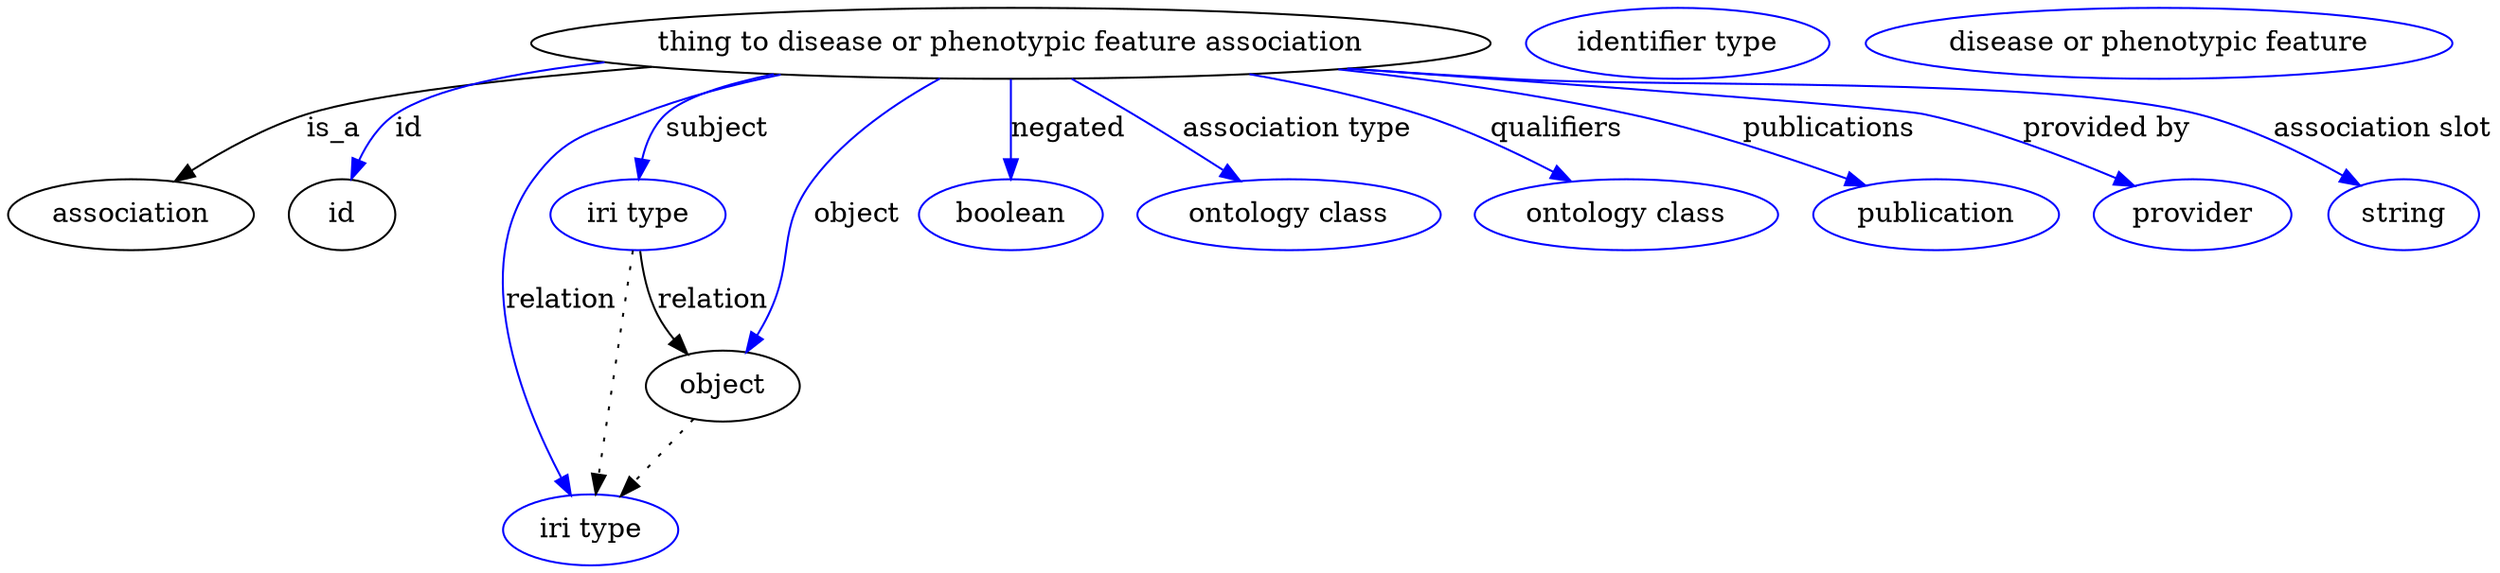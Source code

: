 digraph {
	graph [bb="0,0,1050.7,281"];
	node [label="\N"];
	"thing to disease or phenotypic feature association"	 [height=0.5,
		label="thing to disease or phenotypic feature association",
		pos="437.4,263",
		width=5.1241];
	association	 [height=0.5,
		pos="49.402,177",
		width=1.3723];
	"thing to disease or phenotypic feature association" -> association	 [label=is_a,
		lp="145.68,220",
		pos="e,71.092,193.3 293.73,251.64 230.32,245.47 163.51,237.04 133.85,227 114.69,220.52 95.144,209.3 79.687,199.12"];
	id	 [height=0.5,
		pos="143.4,177",
		width=0.75];
	"thing to disease or phenotypic feature association" -> id	 [color=blue,
		label=id,
		lp="179.85,220",
		pos="e,149.46,194.66 282.6,253.15 236.21,247.78 192.58,239.55 173.51,227 165.06,221.44 158.62,212.6 153.91,203.9",
		style=solid];
	subject	 [color=blue,
		height=0.5,
		label="iri type",
		pos="276.4,177",
		width=0.9834];
	"thing to disease or phenotypic feature association" -> subject	 [color=blue,
		label=subject,
		lp="314.23,220",
		pos="e,278.37,195.06 346.05,247.26 323.02,241.73 302.38,234.9 293.75,227 287.46,221.24 283.45,213.09 280.89,205.03",
		style=solid];
	relation	 [color=blue,
		height=0.5,
		label="iri type",
		pos="256.4,18",
		width=0.9834];
	"thing to disease or phenotypic feature association" -> relation	 [color=blue,
		label=relation,
		lp="240.78,134",
		pos="e,247,35.476 343.89,247.4 322.55,242.25 300.31,235.57 280.4,227 256.85,216.86 246.28,216.56 232.4,195 202.59,148.68 225.71,81.424 \
242.65,44.586",
		style=solid];
	object	 [height=0.5,
		pos="316.4,91",
		width=0.88096];
	"thing to disease or phenotypic feature association" -> object	 [color=blue,
		label=object,
		lp="373.51,177",
		pos="e,325.12,108.39 408.72,244.98 391.36,232.77 369.97,215.2 356.19,195 338.23,168.67 345.29,156.57 333.4,127 332.16,123.92 330.79,120.73 \
329.38,117.58",
		style=solid];
	negated	 [color=blue,
		height=0.5,
		label=boolean,
		pos="437.4,177",
		width=1.0584];
	"thing to disease or phenotypic feature association" -> negated	 [color=blue,
		label=negated,
		lp="459.17,220",
		pos="e,437.4,195.21 437.4,244.76 437.4,233.36 437.4,218.43 437.4,205.49",
		style=solid];
	"association type"	 [color=blue,
		height=0.5,
		label="ontology class",
		pos="554.4,177",
		width=1.6931];
	"thing to disease or phenotypic feature association" -> "association type"	 [color=blue,
		label="association type",
		lp="548.31,220",
		pos="e,531.5,193.84 461.93,244.97 479.79,231.84 504.12,213.96 523.34,199.83",
		style=solid];
	qualifiers	 [color=blue,
		height=0.5,
		label="ontology class",
		pos="694.4,177",
		width=1.6931];
	"thing to disease or phenotypic feature association" -> qualifiers	 [color=blue,
		label=qualifiers,
		lp="654.45,220",
		pos="e,667.24,193.38 526.59,247.15 549.97,241.85 574.92,235.17 597.4,227 618.33,219.39 640.48,208.24 658.33,198.39",
		style=solid];
	publications	 [color=blue,
		height=0.5,
		label=publication,
		pos="823.4,177",
		width=1.3859];
	"thing to disease or phenotypic feature association" -> publications	 [color=blue,
		label=publications,
		lp="765.62,220",
		pos="e,790.84,190.82 562.42,249.74 601.78,244.24 645.2,236.8 684.4,227 717.64,218.69 754.04,205.44 781.25,194.66",
		style=solid];
	"provided by"	 [color=blue,
		height=0.5,
		label=provider,
		pos="931.4,177",
		width=1.1129];
	"thing to disease or phenotypic feature association" -> "provided by"	 [color=blue,
		label="provided by",
		lp="881.03,220",
		pos="e,903.65,190.41 569.67,250.41 672.09,240.6 797.56,228.4 803.4,227 835.08,219.41 869.39,205.69 894.5,194.54",
		style=solid];
	"association slot"	 [color=blue,
		height=0.5,
		label=string,
		pos="1020.4,177",
		width=0.8403];
	"thing to disease or phenotypic feature association" -> "association slot"	 [color=blue,
		label="association slot",
		lp="998.37,220",
		pos="e,999.48,190.32 568.32,250.32 589.4,248.43 611,246.59 631.4,245 758.82,235.1 794.86,259.76 918.4,227 944.07,220.19 970.96,206.71 \
990.68,195.46",
		style=solid];
	association_id	 [color=blue,
		height=0.5,
		label="identifier type",
		pos="699.4,263",
		width=1.652];
	subject -> relation	 [pos="e,258.67,36.027 274.11,158.76 270.64,131.21 264.04,78.735 259.95,46.223",
		style=dotted];
	subject -> object	 [label=relation,
		lp="312.78,134",
		pos="e,302.82,107.46 279.98,158.87 282.29,149.13 285.78,137.08 290.64,127 292.43,123.29 294.6,119.56 296.91,115.97"];
	object -> relation	 [pos="e,270.17,34.752 302.79,74.435 295.09,65.075 285.33,53.191 276.74,42.745",
		style=dotted];
	"thing to disease or phenotypic feature association_object"	 [color=blue,
		height=0.5,
		label="disease or phenotypic feature",
		pos="890.4,263",
		width=3.1523];
}
